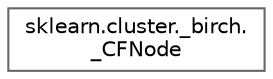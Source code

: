 digraph "Graphical Class Hierarchy"
{
 // LATEX_PDF_SIZE
  bgcolor="transparent";
  edge [fontname=Helvetica,fontsize=10,labelfontname=Helvetica,labelfontsize=10];
  node [fontname=Helvetica,fontsize=10,shape=box,height=0.2,width=0.4];
  rankdir="LR";
  Node0 [id="Node000000",label="sklearn.cluster._birch.\l_CFNode",height=0.2,width=0.4,color="grey40", fillcolor="white", style="filled",URL="$dc/dd1/classsklearn_1_1cluster_1_1__birch_1_1__CFNode.html",tooltip=" "];
}
